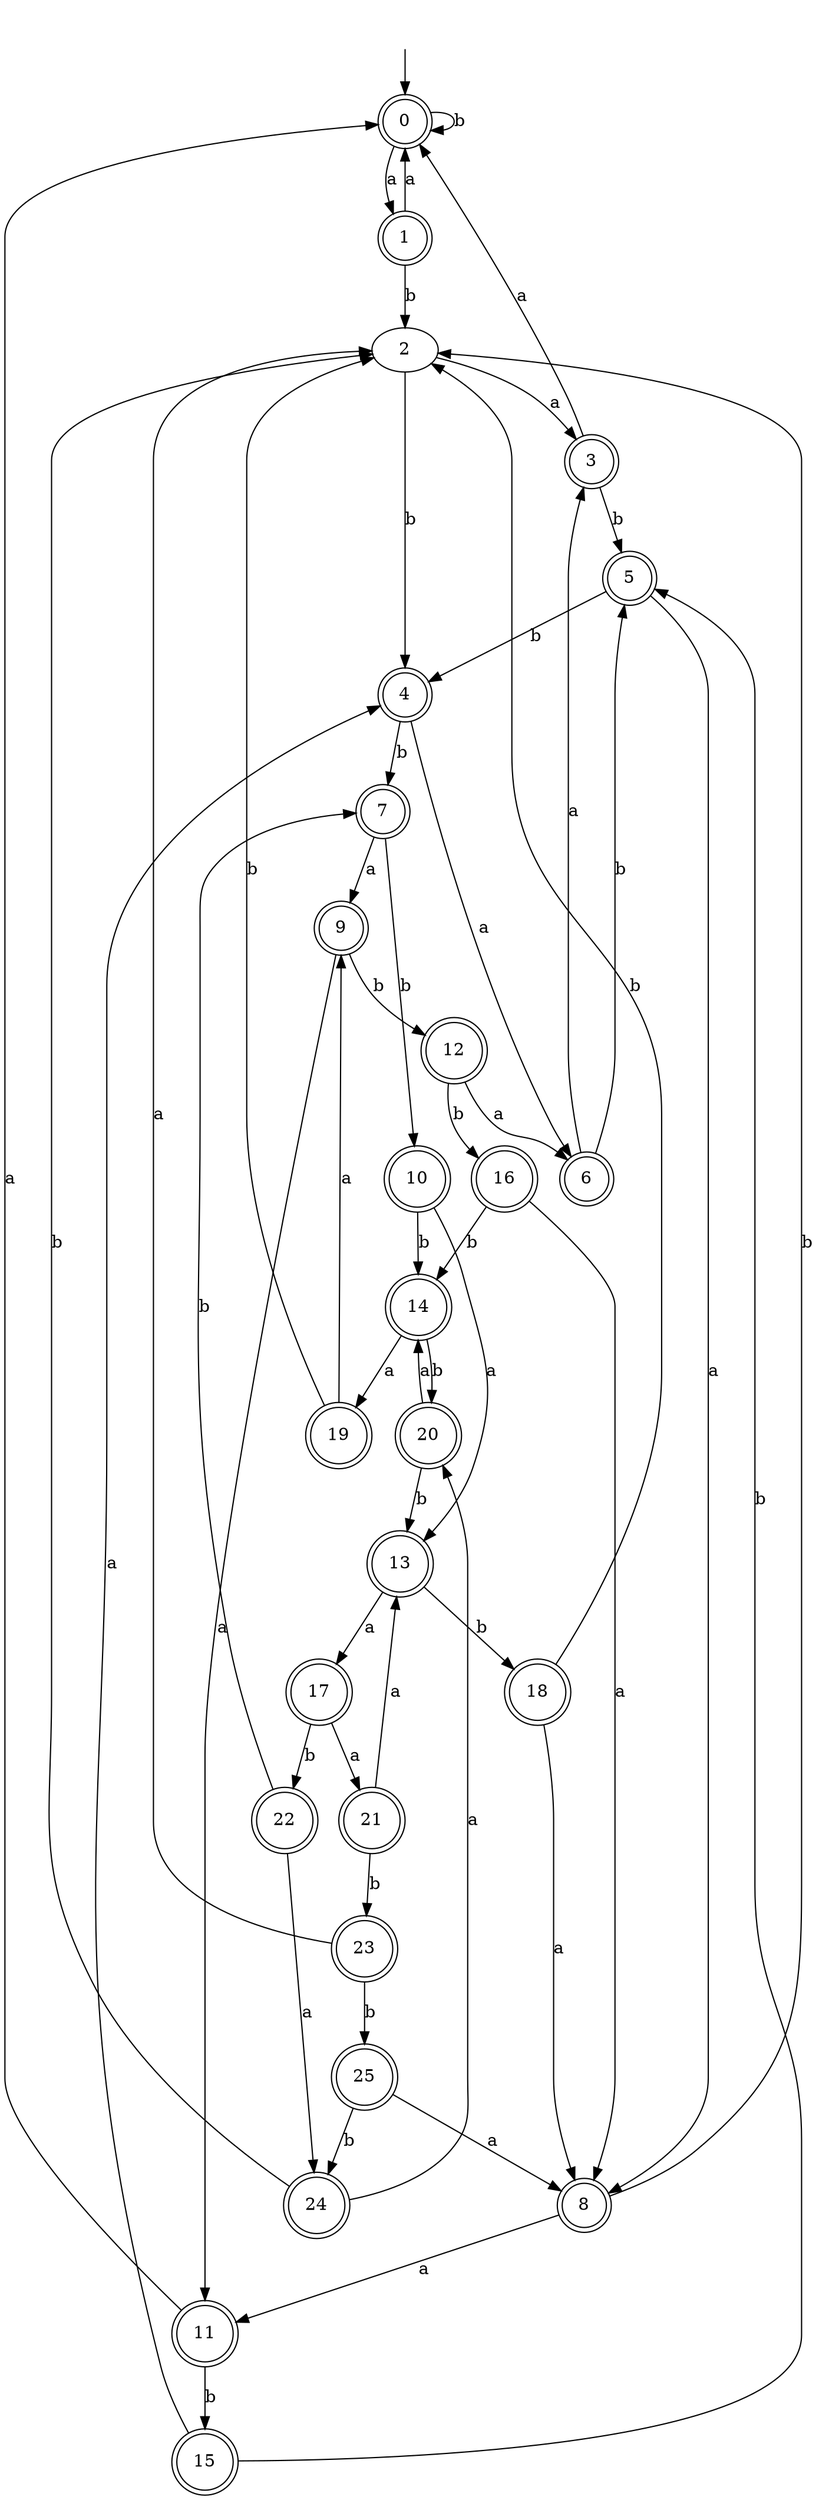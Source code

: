 digraph RandomDFA {
  __start0 [label="", shape=none];
  __start0 -> 0 [label=""];
  0 [shape=circle] [shape=doublecircle]
  0 -> 1 [label="a"]
  0 -> 0 [label="b"]
  1 [shape=doublecircle]
  1 -> 0 [label="a"]
  1 -> 2 [label="b"]
  2
  2 -> 3 [label="a"]
  2 -> 4 [label="b"]
  3 [shape=doublecircle]
  3 -> 0 [label="a"]
  3 -> 5 [label="b"]
  4 [shape=doublecircle]
  4 -> 6 [label="a"]
  4 -> 7 [label="b"]
  5 [shape=doublecircle]
  5 -> 8 [label="a"]
  5 -> 4 [label="b"]
  6 [shape=doublecircle]
  6 -> 3 [label="a"]
  6 -> 5 [label="b"]
  7 [shape=doublecircle]
  7 -> 9 [label="a"]
  7 -> 10 [label="b"]
  8 [shape=doublecircle]
  8 -> 11 [label="a"]
  8 -> 2 [label="b"]
  9 [shape=doublecircle]
  9 -> 11 [label="a"]
  9 -> 12 [label="b"]
  10 [shape=doublecircle]
  10 -> 13 [label="a"]
  10 -> 14 [label="b"]
  11 [shape=doublecircle]
  11 -> 0 [label="a"]
  11 -> 15 [label="b"]
  12 [shape=doublecircle]
  12 -> 6 [label="a"]
  12 -> 16 [label="b"]
  13 [shape=doublecircle]
  13 -> 17 [label="a"]
  13 -> 18 [label="b"]
  14 [shape=doublecircle]
  14 -> 19 [label="a"]
  14 -> 20 [label="b"]
  15 [shape=doublecircle]
  15 -> 4 [label="a"]
  15 -> 5 [label="b"]
  16 [shape=doublecircle]
  16 -> 8 [label="a"]
  16 -> 14 [label="b"]
  17 [shape=doublecircle]
  17 -> 21 [label="a"]
  17 -> 22 [label="b"]
  18 [shape=doublecircle]
  18 -> 8 [label="a"]
  18 -> 2 [label="b"]
  19 [shape=doublecircle]
  19 -> 9 [label="a"]
  19 -> 2 [label="b"]
  20 [shape=doublecircle]
  20 -> 14 [label="a"]
  20 -> 13 [label="b"]
  21 [shape=doublecircle]
  21 -> 13 [label="a"]
  21 -> 23 [label="b"]
  22 [shape=doublecircle]
  22 -> 24 [label="a"]
  22 -> 7 [label="b"]
  23 [shape=doublecircle]
  23 -> 2 [label="a"]
  23 -> 25 [label="b"]
  24 [shape=doublecircle]
  24 -> 20 [label="a"]
  24 -> 2 [label="b"]
  25 [shape=doublecircle]
  25 -> 8 [label="a"]
  25 -> 24 [label="b"]
}
